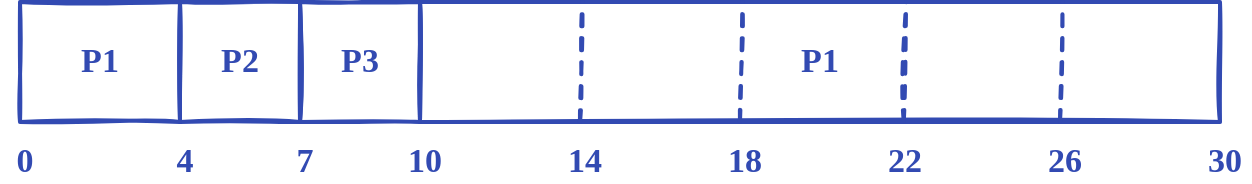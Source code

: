 <mxfile version="15.6.2" type="google"><diagram id="akEowiJKr_ScigKzrRVM" name="Page-1"><mxGraphModel dx="500" dy="635" grid="1" gridSize="10" guides="1" tooltips="1" connect="1" arrows="1" fold="1" page="1" pageScale="1" pageWidth="689" pageHeight="517" math="0" shadow="0"><root><mxCell id="0"/><mxCell id="1" parent="0"/><mxCell id="3ubav-3QtQVOgUFK6tZU-1" value="P2" style="rounded=0;shadow=0;sketch=1;strokeWidth=2;fillColor=none;fontFamily=Ink Free;fontSize=17;spacing=20;fontStyle=1;strokeColor=#324AB2;fontColor=#324AB2;spacingBottom=5;" parent="1" vertex="1"><mxGeometry x="800" y="720" width="60" height="60" as="geometry"/></mxCell><mxCell id="3ubav-3QtQVOgUFK6tZU-5" value="0" style="text;fillColor=none;align=center;verticalAlign=middle;rounded=0;shadow=0;sketch=1;fontFamily=Ink Free;fontSize=17;fontStyle=1;spacingRight=0;fontColor=#324AB2;spacingBottom=5;" parent="1" vertex="1"><mxGeometry x="710" y="790" width="25" height="20" as="geometry"/></mxCell><mxCell id="scdj7e0GVl0dFcuVDUeb-1" value="P1" style="rounded=0;shadow=0;sketch=1;strokeWidth=2;fillColor=none;fontFamily=Ink Free;fontSize=17;spacing=20;fontStyle=1;strokeColor=#324AB2;fontColor=#324AB2;spacingBottom=5;" parent="1" vertex="1"><mxGeometry x="720" y="720" width="80" height="60" as="geometry"/></mxCell><mxCell id="scdj7e0GVl0dFcuVDUeb-2" value="P1" style="rounded=0;shadow=0;sketch=1;strokeWidth=2;fillColor=none;fontFamily=Ink Free;fontSize=17;spacing=20;fontStyle=1;strokeColor=#324AB2;fontColor=#324AB2;spacingBottom=5;" parent="1" vertex="1"><mxGeometry x="920" y="720" width="400" height="60" as="geometry"/></mxCell><mxCell id="scdj7e0GVl0dFcuVDUeb-5" value="4" style="text;fillColor=none;align=center;verticalAlign=middle;rounded=0;shadow=0;sketch=1;fontFamily=Ink Free;fontSize=17;fontStyle=1;spacingRight=0;fontColor=#324AB2;spacingBottom=5;" parent="1" vertex="1"><mxGeometry x="790" y="790" width="25" height="20" as="geometry"/></mxCell><mxCell id="scdj7e0GVl0dFcuVDUeb-6" value="7" style="text;fillColor=none;align=center;verticalAlign=middle;rounded=0;shadow=0;sketch=1;fontFamily=Ink Free;fontSize=17;fontStyle=1;spacingRight=0;fontColor=#324AB2;spacingBottom=5;" parent="1" vertex="1"><mxGeometry x="850" y="790" width="25" height="20" as="geometry"/></mxCell><mxCell id="scdj7e0GVl0dFcuVDUeb-7" value="26" style="text;fillColor=none;align=center;verticalAlign=middle;rounded=0;shadow=0;sketch=1;fontFamily=Ink Free;fontSize=17;fontStyle=1;spacingRight=0;fontColor=#324AB2;spacingBottom=5;" parent="1" vertex="1"><mxGeometry x="1230" y="790" width="25" height="20" as="geometry"/></mxCell><mxCell id="scdj7e0GVl0dFcuVDUeb-9" value="22" style="text;fillColor=none;align=center;verticalAlign=middle;rounded=0;shadow=0;sketch=1;fontFamily=Ink Free;fontSize=17;fontStyle=1;spacingRight=0;fontColor=#324AB2;spacingBottom=5;" parent="1" vertex="1"><mxGeometry x="1150" y="790" width="25" height="20" as="geometry"/></mxCell><mxCell id="scdj7e0GVl0dFcuVDUeb-14" value="30" style="text;fillColor=none;align=center;verticalAlign=middle;rounded=0;shadow=0;sketch=1;fontFamily=Ink Free;fontSize=17;fontStyle=1;spacingRight=0;fontColor=#324AB2;spacingBottom=5;" parent="1" vertex="1"><mxGeometry x="1310" y="790" width="25" height="20" as="geometry"/></mxCell><mxCell id="scdj7e0GVl0dFcuVDUeb-15" value="P3" style="rounded=0;shadow=0;sketch=1;strokeWidth=2;fillColor=none;fontFamily=Ink Free;fontSize=17;spacing=20;fontStyle=1;strokeColor=#324AB2;fontColor=#324AB2;spacingBottom=5;" parent="1" vertex="1"><mxGeometry x="860" y="720" width="60" height="60" as="geometry"/></mxCell><mxCell id="scdj7e0GVl0dFcuVDUeb-18" value="" style="endArrow=none;html=1;rounded=0;shadow=0;fontFamily=Ink Free;fontSize=17;fontColor=#324AB2;fontStyle=1;strokeColor=#324AB2;strokeWidth=2;spacing=20;spacingBottom=5;sketch=1;exitX=0;exitY=1;exitDx=0;exitDy=0;entryX=0.203;entryY=0;entryDx=0;entryDy=0;entryPerimeter=0;dashed=1;" parent="1" target="scdj7e0GVl0dFcuVDUeb-2" edge="1"><mxGeometry width="50" height="50" relative="1" as="geometry"><mxPoint x="1000" y="780" as="sourcePoint"/><mxPoint x="1000" y="690" as="targetPoint"/></mxGeometry></mxCell><mxCell id="scdj7e0GVl0dFcuVDUeb-20" value="" style="endArrow=none;html=1;rounded=0;shadow=0;fontFamily=Ink Free;fontSize=17;fontColor=#324AB2;fontStyle=1;strokeColor=#324AB2;strokeWidth=2;spacing=20;spacingBottom=5;sketch=1;exitX=0;exitY=1;exitDx=0;exitDy=0;entryX=0.203;entryY=0;entryDx=0;entryDy=0;entryPerimeter=0;dashed=1;" parent="1" edge="1"><mxGeometry width="50" height="50" relative="1" as="geometry"><mxPoint x="1080" y="780" as="sourcePoint"/><mxPoint x="1081.2" y="720" as="targetPoint"/></mxGeometry></mxCell><mxCell id="scdj7e0GVl0dFcuVDUeb-21" value="" style="endArrow=none;html=1;rounded=0;shadow=0;fontFamily=Ink Free;fontSize=17;fontColor=#324AB2;fontStyle=1;strokeColor=#324AB2;strokeWidth=2;spacing=20;spacingBottom=5;sketch=1;exitX=0;exitY=1;exitDx=0;exitDy=0;entryX=0.203;entryY=0;entryDx=0;entryDy=0;entryPerimeter=0;dashed=1;" parent="1" edge="1"><mxGeometry width="50" height="50" relative="1" as="geometry"><mxPoint x="1161.9" y="780" as="sourcePoint"/><mxPoint x="1163.1" y="720" as="targetPoint"/></mxGeometry></mxCell><mxCell id="scdj7e0GVl0dFcuVDUeb-22" value="" style="endArrow=none;html=1;rounded=0;shadow=0;fontFamily=Ink Free;fontSize=17;fontColor=#324AB2;fontStyle=1;strokeColor=#324AB2;strokeWidth=2;spacing=20;spacingBottom=5;sketch=1;exitX=0;exitY=1;exitDx=0;exitDy=0;entryX=0.203;entryY=0;entryDx=0;entryDy=0;entryPerimeter=0;dashed=1;" parent="1" edge="1"><mxGeometry width="50" height="50" relative="1" as="geometry"><mxPoint x="1240" y="780" as="sourcePoint"/><mxPoint x="1241.2" y="720" as="targetPoint"/></mxGeometry></mxCell><mxCell id="scdj7e0GVl0dFcuVDUeb-23" value="10" style="text;fillColor=none;align=center;verticalAlign=middle;rounded=0;shadow=0;sketch=1;fontFamily=Ink Free;fontSize=17;fontStyle=1;spacingRight=0;fontColor=#324AB2;spacingBottom=5;" parent="1" vertex="1"><mxGeometry x="910" y="790" width="25" height="20" as="geometry"/></mxCell><mxCell id="scdj7e0GVl0dFcuVDUeb-24" value="14" style="text;fillColor=none;align=center;verticalAlign=middle;rounded=0;shadow=0;sketch=1;fontFamily=Ink Free;fontSize=17;fontStyle=1;spacingRight=0;fontColor=#324AB2;spacingBottom=5;" parent="1" vertex="1"><mxGeometry x="990" y="790" width="25" height="20" as="geometry"/></mxCell><mxCell id="scdj7e0GVl0dFcuVDUeb-25" value="18" style="text;fillColor=none;align=center;verticalAlign=middle;rounded=0;shadow=0;sketch=1;fontFamily=Ink Free;fontSize=17;fontStyle=1;spacingRight=0;fontColor=#324AB2;spacingBottom=5;" parent="1" vertex="1"><mxGeometry x="1070" y="790" width="25" height="20" as="geometry"/></mxCell></root></mxGraphModel></diagram></mxfile>